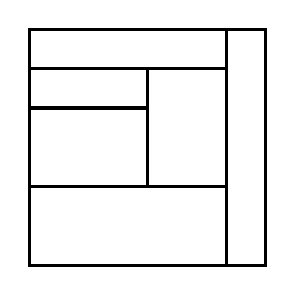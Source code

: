 \begin{tikzpicture}[very thick, scale=.5]
    \draw (0,5) rectangle (5,6);
    \draw (0,4) rectangle (3,5);
    \draw (0,2) rectangle (3,4);
    \draw (3,2) rectangle (5,5);
    \draw (0,0) rectangle (5,2);
    \draw (5,0) rectangle (6,6);
\end{tikzpicture}
